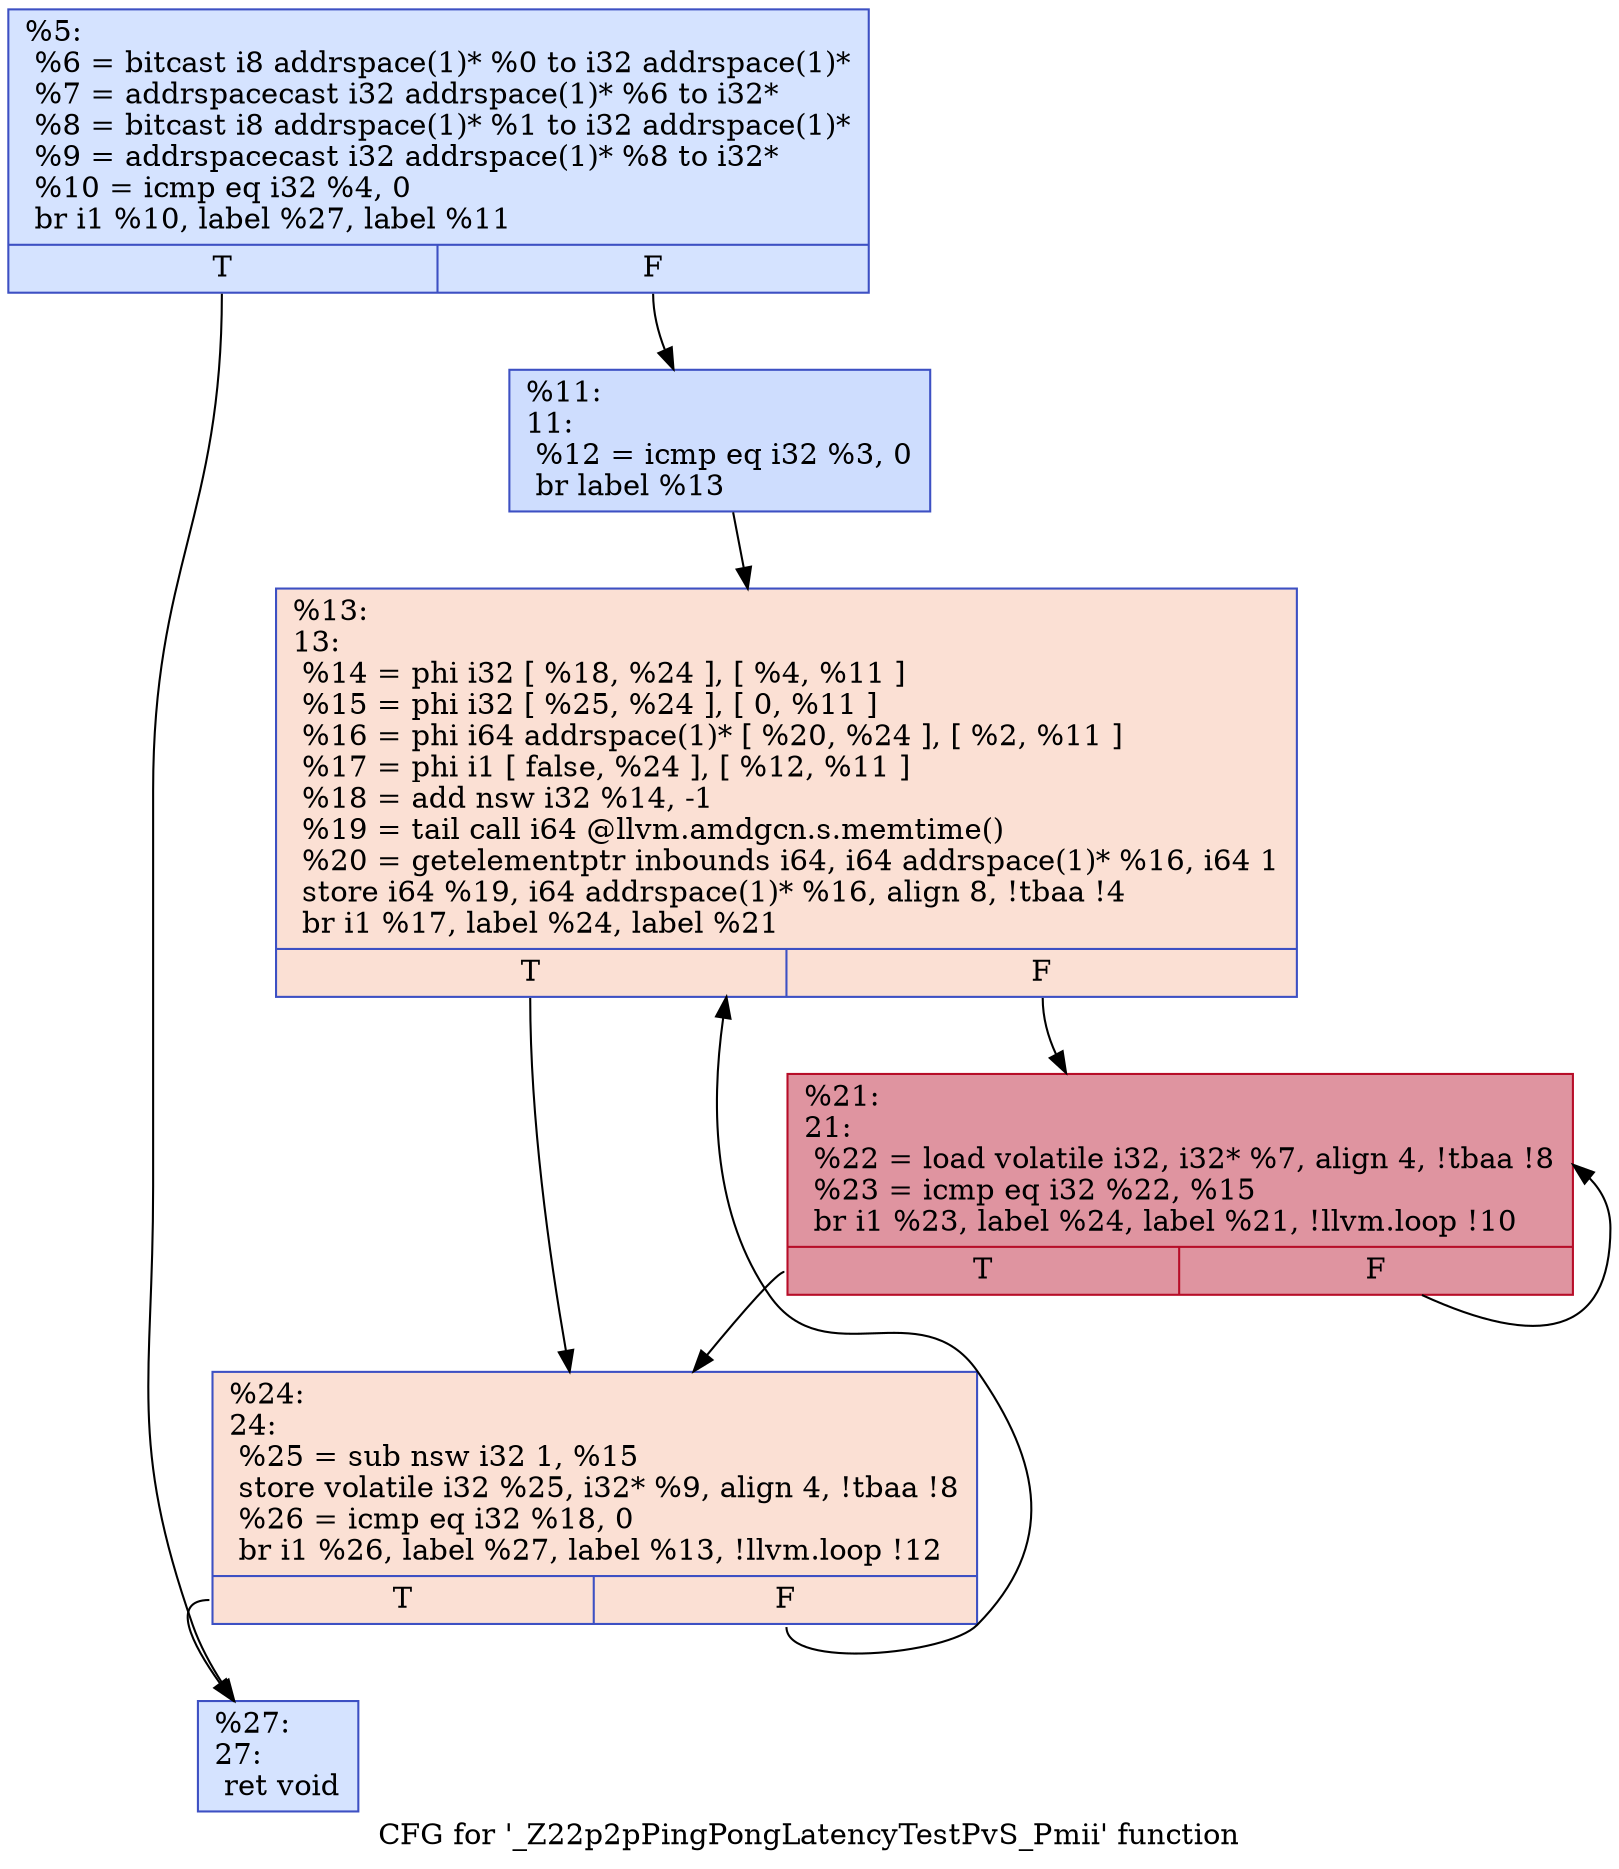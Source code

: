 digraph "CFG for '_Z22p2pPingPongLatencyTestPvS_Pmii' function" {
	label="CFG for '_Z22p2pPingPongLatencyTestPvS_Pmii' function";

	Node0x61c6030 [shape=record,color="#3d50c3ff", style=filled, fillcolor="#a1c0ff70",label="{%5:\l  %6 = bitcast i8 addrspace(1)* %0 to i32 addrspace(1)*\l  %7 = addrspacecast i32 addrspace(1)* %6 to i32*\l  %8 = bitcast i8 addrspace(1)* %1 to i32 addrspace(1)*\l  %9 = addrspacecast i32 addrspace(1)* %8 to i32*\l  %10 = icmp eq i32 %4, 0\l  br i1 %10, label %27, label %11\l|{<s0>T|<s1>F}}"];
	Node0x61c6030:s0 -> Node0x61c3ab0;
	Node0x61c6030:s1 -> Node0x61c69b0;
	Node0x61c69b0 [shape=record,color="#3d50c3ff", style=filled, fillcolor="#8fb1fe70",label="{%11:\l11:                                               \l  %12 = icmp eq i32 %3, 0\l  br label %13\l}"];
	Node0x61c69b0 -> Node0x61c6b40;
	Node0x61c6b40 [shape=record,color="#3d50c3ff", style=filled, fillcolor="#f7b99e70",label="{%13:\l13:                                               \l  %14 = phi i32 [ %18, %24 ], [ %4, %11 ]\l  %15 = phi i32 [ %25, %24 ], [ 0, %11 ]\l  %16 = phi i64 addrspace(1)* [ %20, %24 ], [ %2, %11 ]\l  %17 = phi i1 [ false, %24 ], [ %12, %11 ]\l  %18 = add nsw i32 %14, -1\l  %19 = tail call i64 @llvm.amdgcn.s.memtime()\l  %20 = getelementptr inbounds i64, i64 addrspace(1)* %16, i64 1\l  store i64 %19, i64 addrspace(1)* %16, align 8, !tbaa !4\l  br i1 %17, label %24, label %21\l|{<s0>T|<s1>F}}"];
	Node0x61c6b40:s0 -> Node0x61c6c30;
	Node0x61c6b40:s1 -> Node0x61c7fe0;
	Node0x61c7fe0 [shape=record,color="#b70d28ff", style=filled, fillcolor="#b70d2870",label="{%21:\l21:                                               \l  %22 = load volatile i32, i32* %7, align 4, !tbaa !8\l  %23 = icmp eq i32 %22, %15\l  br i1 %23, label %24, label %21, !llvm.loop !10\l|{<s0>T|<s1>F}}"];
	Node0x61c7fe0:s0 -> Node0x61c6c30;
	Node0x61c7fe0:s1 -> Node0x61c7fe0;
	Node0x61c6c30 [shape=record,color="#3d50c3ff", style=filled, fillcolor="#f7b99e70",label="{%24:\l24:                                               \l  %25 = sub nsw i32 1, %15\l  store volatile i32 %25, i32* %9, align 4, !tbaa !8\l  %26 = icmp eq i32 %18, 0\l  br i1 %26, label %27, label %13, !llvm.loop !12\l|{<s0>T|<s1>F}}"];
	Node0x61c6c30:s0 -> Node0x61c3ab0;
	Node0x61c6c30:s1 -> Node0x61c6b40;
	Node0x61c3ab0 [shape=record,color="#3d50c3ff", style=filled, fillcolor="#a1c0ff70",label="{%27:\l27:                                               \l  ret void\l}"];
}
